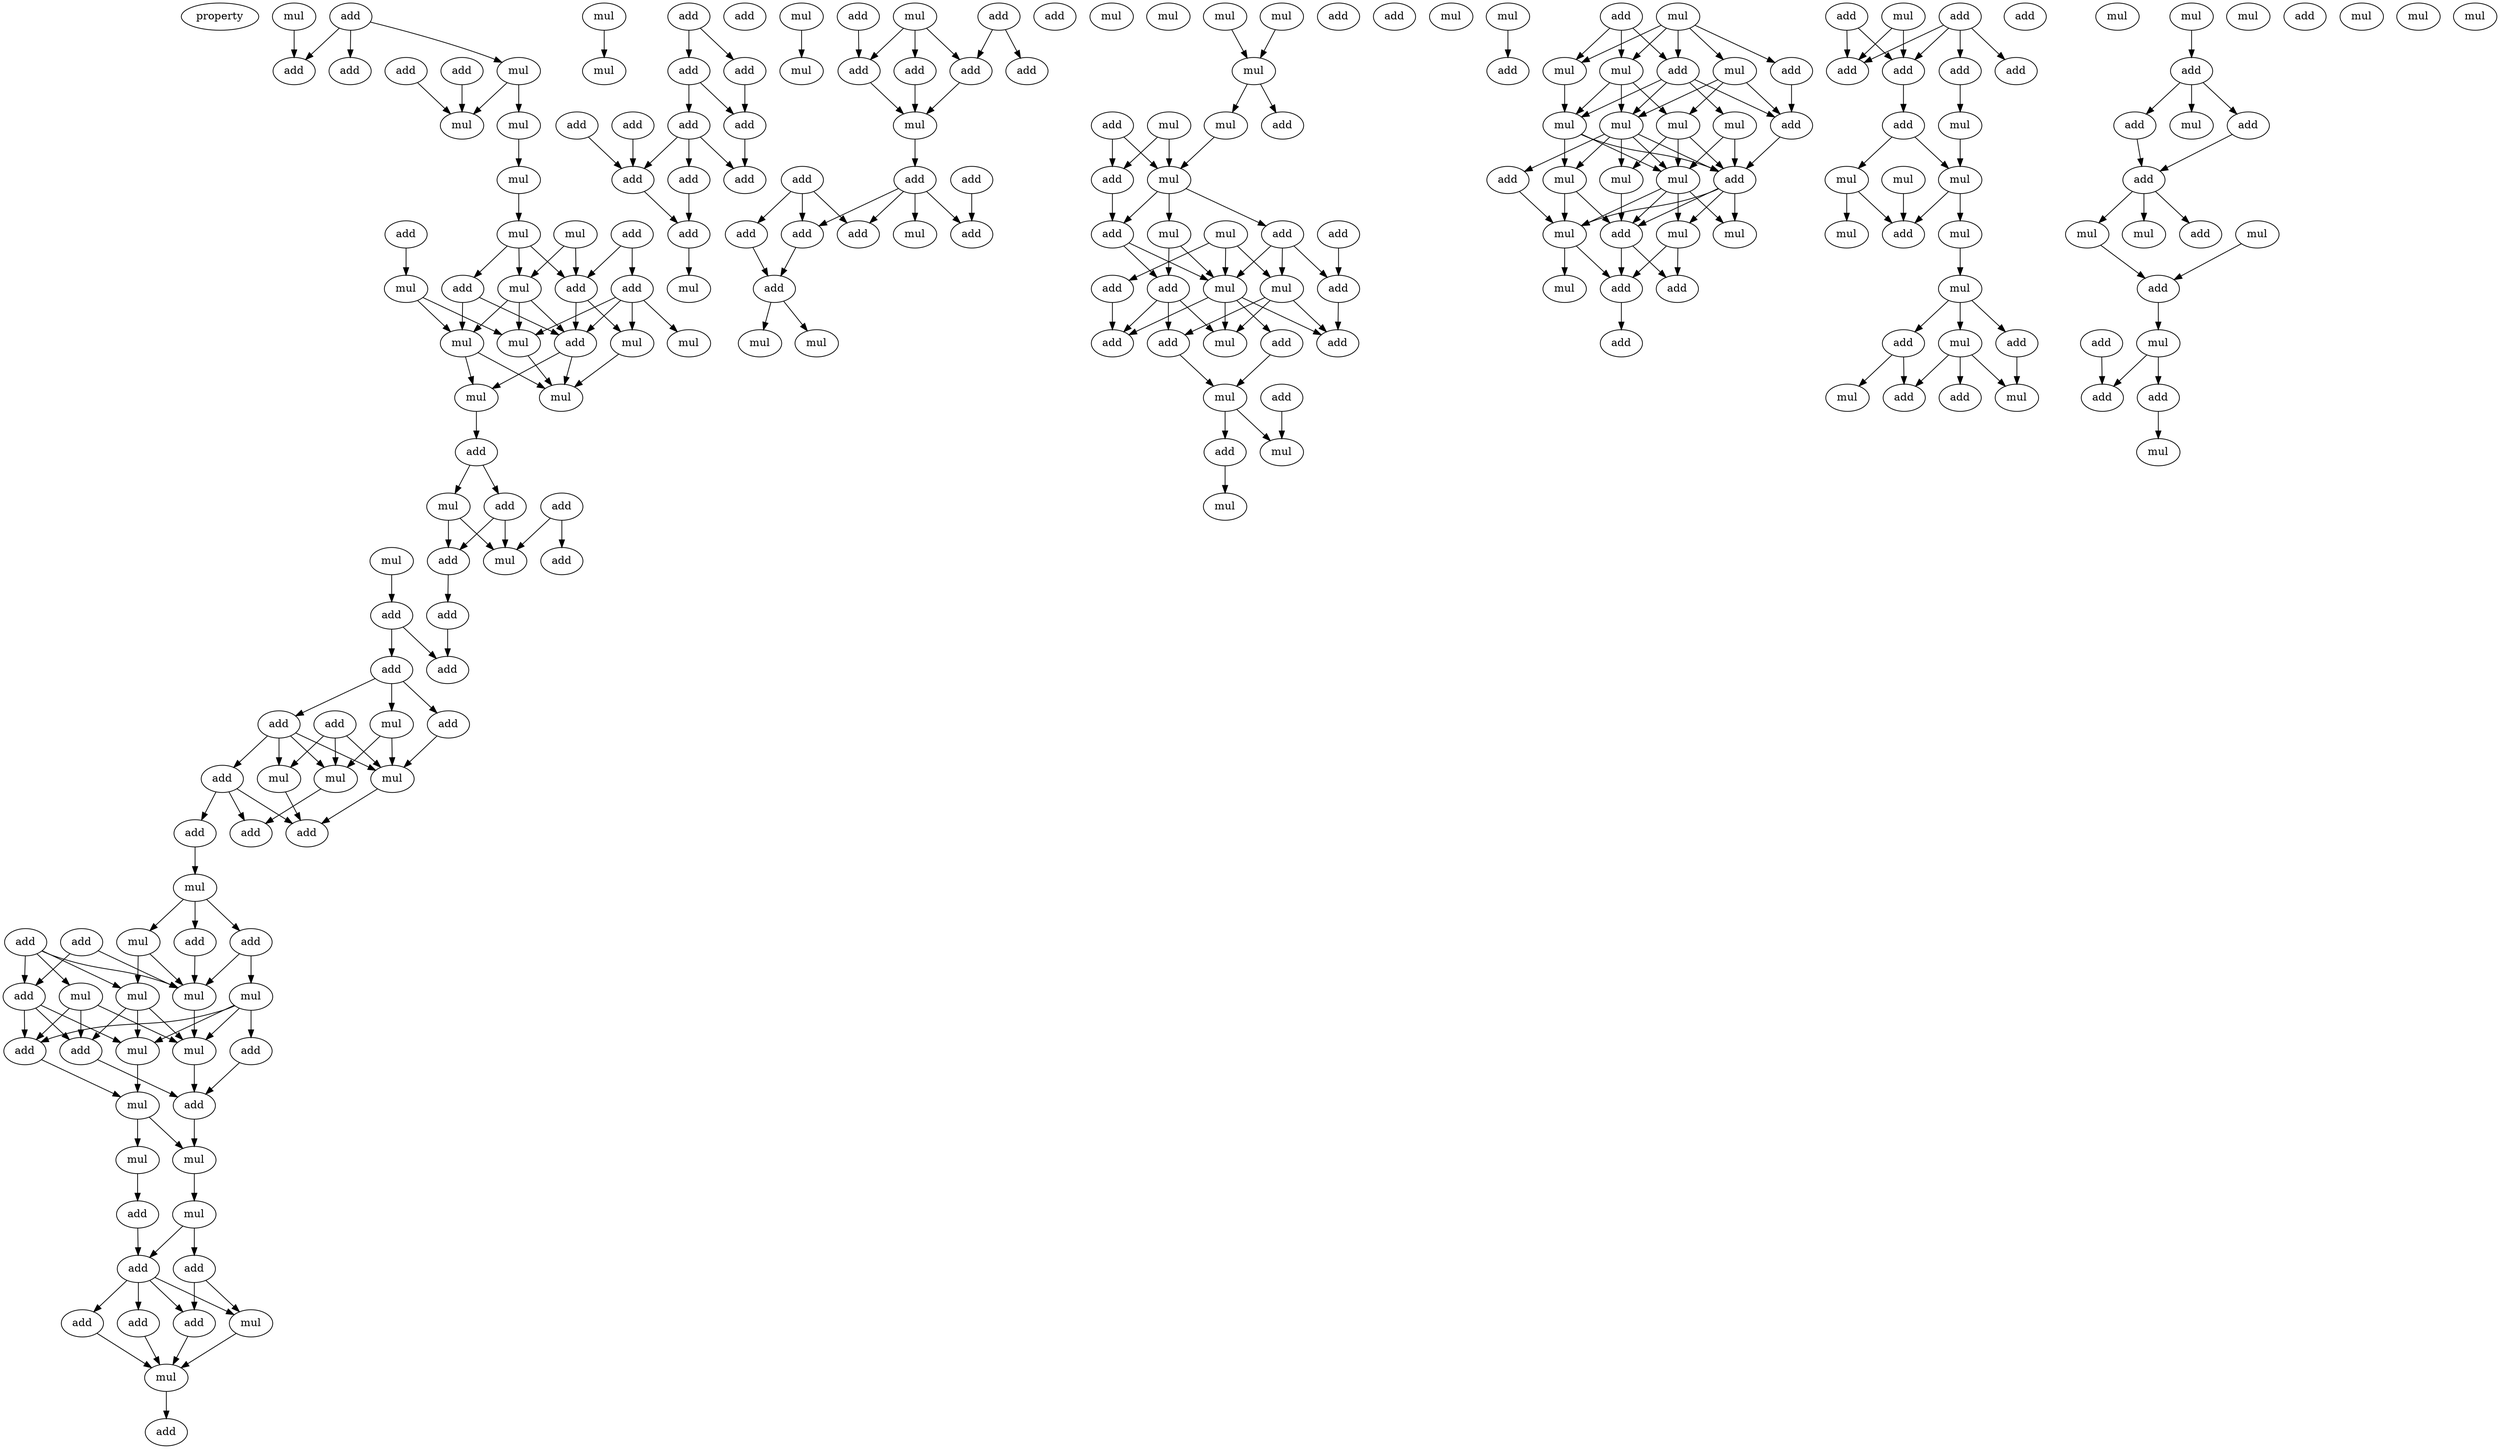 digraph {
    node [fontcolor=black]
    property [mul=2,lf=1.3]
    0 [ label = add ];
    1 [ label = mul ];
    2 [ label = add ];
    3 [ label = add ];
    4 [ label = add ];
    5 [ label = mul ];
    6 [ label = add ];
    7 [ label = mul ];
    8 [ label = mul ];
    9 [ label = mul ];
    10 [ label = mul ];
    11 [ label = add ];
    12 [ label = mul ];
    13 [ label = add ];
    14 [ label = add ];
    15 [ label = add ];
    16 [ label = add ];
    17 [ label = mul ];
    18 [ label = mul ];
    19 [ label = mul ];
    20 [ label = add ];
    21 [ label = mul ];
    22 [ label = mul ];
    23 [ label = mul ];
    24 [ label = mul ];
    25 [ label = mul ];
    26 [ label = add ];
    27 [ label = mul ];
    28 [ label = add ];
    29 [ label = add ];
    30 [ label = add ];
    31 [ label = add ];
    32 [ label = mul ];
    33 [ label = mul ];
    34 [ label = add ];
    35 [ label = add ];
    36 [ label = add ];
    37 [ label = add ];
    38 [ label = mul ];
    39 [ label = add ];
    40 [ label = add ];
    41 [ label = add ];
    42 [ label = add ];
    43 [ label = mul ];
    44 [ label = mul ];
    45 [ label = mul ];
    46 [ label = add ];
    47 [ label = add ];
    48 [ label = add ];
    49 [ label = mul ];
    50 [ label = add ];
    51 [ label = mul ];
    52 [ label = add ];
    53 [ label = add ];
    54 [ label = add ];
    55 [ label = mul ];
    56 [ label = mul ];
    57 [ label = add ];
    58 [ label = mul ];
    59 [ label = mul ];
    60 [ label = mul ];
    61 [ label = add ];
    62 [ label = add ];
    63 [ label = mul ];
    64 [ label = add ];
    65 [ label = add ];
    66 [ label = mul ];
    67 [ label = mul ];
    68 [ label = mul ];
    69 [ label = add ];
    70 [ label = mul ];
    71 [ label = add ];
    72 [ label = add ];
    73 [ label = add ];
    74 [ label = add ];
    75 [ label = add ];
    76 [ label = mul ];
    77 [ label = mul ];
    78 [ label = mul ];
    79 [ label = mul ];
    80 [ label = add ];
    81 [ label = add ];
    82 [ label = add ];
    83 [ label = add ];
    84 [ label = add ];
    85 [ label = add ];
    86 [ label = add ];
    87 [ label = add ];
    88 [ label = add ];
    89 [ label = add ];
    90 [ label = add ];
    91 [ label = add ];
    92 [ label = add ];
    93 [ label = mul ];
    94 [ label = mul ];
    95 [ label = mul ];
    96 [ label = add ];
    97 [ label = add ];
    98 [ label = mul ];
    99 [ label = add ];
    100 [ label = add ];
    101 [ label = add ];
    102 [ label = add ];
    103 [ label = mul ];
    104 [ label = add ];
    105 [ label = add ];
    106 [ label = add ];
    107 [ label = add ];
    108 [ label = add ];
    109 [ label = mul ];
    110 [ label = add ];
    111 [ label = add ];
    112 [ label = add ];
    113 [ label = mul ];
    114 [ label = add ];
    115 [ label = mul ];
    116 [ label = mul ];
    117 [ label = mul ];
    118 [ label = mul ];
    119 [ label = add ];
    120 [ label = mul ];
    121 [ label = add ];
    122 [ label = mul ];
    123 [ label = mul ];
    124 [ label = mul ];
    125 [ label = add ];
    126 [ label = add ];
    127 [ label = add ];
    128 [ label = mul ];
    129 [ label = add ];
    130 [ label = add ];
    131 [ label = add ];
    132 [ label = mul ];
    133 [ label = mul ];
    134 [ label = add ];
    135 [ label = add ];
    136 [ label = add ];
    137 [ label = mul ];
    138 [ label = mul ];
    139 [ label = add ];
    140 [ label = add ];
    141 [ label = add ];
    142 [ label = mul ];
    143 [ label = add ];
    144 [ label = mul ];
    145 [ label = add ];
    146 [ label = add ];
    147 [ label = mul ];
    148 [ label = mul ];
    149 [ label = mul ];
    150 [ label = mul ];
    151 [ label = add ];
    152 [ label = mul ];
    153 [ label = add ];
    154 [ label = mul ];
    155 [ label = mul ];
    156 [ label = mul ];
    157 [ label = add ];
    158 [ label = add ];
    159 [ label = mul ];
    160 [ label = mul ];
    161 [ label = add ];
    162 [ label = mul ];
    163 [ label = mul ];
    164 [ label = add ];
    165 [ label = mul ];
    166 [ label = mul ];
    167 [ label = mul ];
    168 [ label = add ];
    169 [ label = mul ];
    170 [ label = mul ];
    171 [ label = add ];
    172 [ label = mul ];
    173 [ label = add ];
    174 [ label = add ];
    175 [ label = mul ];
    176 [ label = add ];
    177 [ label = mul ];
    178 [ label = add ];
    179 [ label = add ];
    180 [ label = add ];
    181 [ label = add ];
    182 [ label = add ];
    183 [ label = add ];
    184 [ label = mul ];
    185 [ label = add ];
    186 [ label = mul ];
    187 [ label = mul ];
    188 [ label = mul ];
    189 [ label = add ];
    190 [ label = mul ];
    191 [ label = mul ];
    192 [ label = mul ];
    193 [ label = add ];
    194 [ label = mul ];
    195 [ label = add ];
    196 [ label = mul ];
    197 [ label = mul ];
    198 [ label = add ];
    199 [ label = add ];
    200 [ label = add ];
    201 [ label = mul ];
    202 [ label = mul ];
    203 [ label = mul ];
    204 [ label = add ];
    205 [ label = add ];
    206 [ label = mul ];
    207 [ label = add ];
    208 [ label = mul ];
    209 [ label = add ];
    210 [ label = add ];
    211 [ label = mul ];
    212 [ label = mul ];
    213 [ label = mul ];
    214 [ label = add ];
    215 [ label = add ];
    216 [ label = mul ];
    217 [ label = mul ];
    218 [ label = add ];
    219 [ label = add ];
    220 [ label = add ];
    221 [ label = mul ];
    222 [ label = mul ];
    0 -> 2 [ name = 0 ];
    0 -> 4 [ name = 1 ];
    0 -> 5 [ name = 2 ];
    1 -> 2 [ name = 3 ];
    3 -> 7 [ name = 4 ];
    5 -> 7 [ name = 5 ];
    5 -> 8 [ name = 6 ];
    6 -> 7 [ name = 7 ];
    8 -> 9 [ name = 8 ];
    9 -> 12 [ name = 9 ];
    10 -> 16 [ name = 10 ];
    10 -> 18 [ name = 11 ];
    11 -> 17 [ name = 12 ];
    12 -> 15 [ name = 13 ];
    12 -> 16 [ name = 14 ];
    12 -> 18 [ name = 15 ];
    13 -> 14 [ name = 16 ];
    13 -> 16 [ name = 17 ];
    14 -> 20 [ name = 18 ];
    14 -> 21 [ name = 19 ];
    14 -> 22 [ name = 20 ];
    14 -> 23 [ name = 21 ];
    15 -> 19 [ name = 22 ];
    15 -> 20 [ name = 23 ];
    16 -> 20 [ name = 24 ];
    16 -> 22 [ name = 25 ];
    17 -> 19 [ name = 26 ];
    17 -> 23 [ name = 27 ];
    18 -> 19 [ name = 28 ];
    18 -> 20 [ name = 29 ];
    18 -> 23 [ name = 30 ];
    19 -> 24 [ name = 31 ];
    19 -> 25 [ name = 32 ];
    20 -> 24 [ name = 33 ];
    20 -> 25 [ name = 34 ];
    22 -> 25 [ name = 35 ];
    23 -> 25 [ name = 36 ];
    24 -> 26 [ name = 37 ];
    26 -> 27 [ name = 38 ];
    26 -> 29 [ name = 39 ];
    27 -> 30 [ name = 40 ];
    27 -> 32 [ name = 41 ];
    28 -> 31 [ name = 42 ];
    28 -> 32 [ name = 43 ];
    29 -> 30 [ name = 44 ];
    29 -> 32 [ name = 45 ];
    30 -> 35 [ name = 46 ];
    33 -> 34 [ name = 47 ];
    34 -> 36 [ name = 48 ];
    34 -> 37 [ name = 49 ];
    35 -> 37 [ name = 50 ];
    36 -> 38 [ name = 51 ];
    36 -> 39 [ name = 52 ];
    36 -> 40 [ name = 53 ];
    38 -> 44 [ name = 54 ];
    38 -> 45 [ name = 55 ];
    39 -> 44 [ name = 56 ];
    40 -> 42 [ name = 57 ];
    40 -> 43 [ name = 58 ];
    40 -> 44 [ name = 59 ];
    40 -> 45 [ name = 60 ];
    41 -> 43 [ name = 61 ];
    41 -> 44 [ name = 62 ];
    41 -> 45 [ name = 63 ];
    42 -> 46 [ name = 64 ];
    42 -> 47 [ name = 65 ];
    42 -> 48 [ name = 66 ];
    43 -> 47 [ name = 67 ];
    44 -> 47 [ name = 68 ];
    45 -> 46 [ name = 69 ];
    48 -> 49 [ name = 70 ];
    49 -> 51 [ name = 71 ];
    49 -> 52 [ name = 72 ];
    49 -> 53 [ name = 73 ];
    50 -> 55 [ name = 74 ];
    50 -> 57 [ name = 75 ];
    50 -> 58 [ name = 76 ];
    50 -> 59 [ name = 77 ];
    51 -> 58 [ name = 78 ];
    51 -> 59 [ name = 79 ];
    52 -> 58 [ name = 80 ];
    53 -> 56 [ name = 81 ];
    53 -> 58 [ name = 82 ];
    54 -> 57 [ name = 83 ];
    54 -> 58 [ name = 84 ];
    55 -> 60 [ name = 85 ];
    55 -> 61 [ name = 86 ];
    55 -> 64 [ name = 87 ];
    56 -> 60 [ name = 88 ];
    56 -> 62 [ name = 89 ];
    56 -> 63 [ name = 90 ];
    56 -> 64 [ name = 91 ];
    57 -> 61 [ name = 92 ];
    57 -> 63 [ name = 93 ];
    57 -> 64 [ name = 94 ];
    58 -> 60 [ name = 95 ];
    59 -> 60 [ name = 96 ];
    59 -> 61 [ name = 97 ];
    59 -> 63 [ name = 98 ];
    60 -> 65 [ name = 99 ];
    61 -> 65 [ name = 100 ];
    62 -> 65 [ name = 101 ];
    63 -> 66 [ name = 102 ];
    64 -> 66 [ name = 103 ];
    65 -> 68 [ name = 104 ];
    66 -> 67 [ name = 105 ];
    66 -> 68 [ name = 106 ];
    67 -> 69 [ name = 107 ];
    68 -> 70 [ name = 108 ];
    69 -> 72 [ name = 109 ];
    70 -> 71 [ name = 110 ];
    70 -> 72 [ name = 111 ];
    71 -> 74 [ name = 112 ];
    71 -> 77 [ name = 113 ];
    72 -> 73 [ name = 114 ];
    72 -> 74 [ name = 115 ];
    72 -> 75 [ name = 116 ];
    72 -> 77 [ name = 117 ];
    73 -> 78 [ name = 118 ];
    74 -> 78 [ name = 119 ];
    75 -> 78 [ name = 120 ];
    76 -> 79 [ name = 121 ];
    77 -> 78 [ name = 122 ];
    78 -> 80 [ name = 123 ];
    81 -> 82 [ name = 124 ];
    81 -> 83 [ name = 125 ];
    82 -> 86 [ name = 126 ];
    82 -> 87 [ name = 127 ];
    83 -> 87 [ name = 128 ];
    84 -> 89 [ name = 129 ];
    85 -> 89 [ name = 130 ];
    86 -> 88 [ name = 131 ];
    86 -> 89 [ name = 132 ];
    86 -> 90 [ name = 133 ];
    87 -> 90 [ name = 134 ];
    88 -> 92 [ name = 135 ];
    89 -> 92 [ name = 136 ];
    92 -> 93 [ name = 137 ];
    94 -> 98 [ name = 138 ];
    95 -> 99 [ name = 139 ];
    95 -> 100 [ name = 140 ];
    95 -> 102 [ name = 141 ];
    96 -> 101 [ name = 142 ];
    96 -> 102 [ name = 143 ];
    97 -> 99 [ name = 144 ];
    99 -> 103 [ name = 145 ];
    100 -> 103 [ name = 146 ];
    102 -> 103 [ name = 147 ];
    103 -> 105 [ name = 148 ];
    104 -> 108 [ name = 149 ];
    105 -> 107 [ name = 150 ];
    105 -> 108 [ name = 151 ];
    105 -> 109 [ name = 152 ];
    105 -> 111 [ name = 153 ];
    106 -> 107 [ name = 154 ];
    106 -> 110 [ name = 155 ];
    106 -> 111 [ name = 156 ];
    107 -> 112 [ name = 157 ];
    110 -> 112 [ name = 158 ];
    112 -> 113 [ name = 159 ];
    112 -> 115 [ name = 160 ];
    118 -> 122 [ name = 161 ];
    120 -> 122 [ name = 162 ];
    122 -> 124 [ name = 163 ];
    122 -> 126 [ name = 164 ];
    123 -> 127 [ name = 165 ];
    123 -> 128 [ name = 166 ];
    124 -> 128 [ name = 167 ];
    125 -> 127 [ name = 168 ];
    125 -> 128 [ name = 169 ];
    127 -> 131 [ name = 170 ];
    128 -> 130 [ name = 171 ];
    128 -> 131 [ name = 172 ];
    128 -> 132 [ name = 173 ];
    129 -> 134 [ name = 174 ];
    130 -> 134 [ name = 175 ];
    130 -> 137 [ name = 176 ];
    130 -> 138 [ name = 177 ];
    131 -> 135 [ name = 178 ];
    131 -> 138 [ name = 179 ];
    132 -> 135 [ name = 180 ];
    132 -> 138 [ name = 181 ];
    133 -> 136 [ name = 182 ];
    133 -> 137 [ name = 183 ];
    133 -> 138 [ name = 184 ];
    134 -> 141 [ name = 185 ];
    135 -> 139 [ name = 186 ];
    135 -> 142 [ name = 187 ];
    135 -> 143 [ name = 188 ];
    136 -> 139 [ name = 189 ];
    137 -> 141 [ name = 190 ];
    137 -> 142 [ name = 191 ];
    137 -> 143 [ name = 192 ];
    138 -> 139 [ name = 193 ];
    138 -> 140 [ name = 194 ];
    138 -> 141 [ name = 195 ];
    138 -> 142 [ name = 196 ];
    140 -> 144 [ name = 197 ];
    143 -> 144 [ name = 198 ];
    144 -> 146 [ name = 199 ];
    144 -> 147 [ name = 200 ];
    145 -> 147 [ name = 201 ];
    146 -> 149 [ name = 202 ];
    150 -> 151 [ name = 203 ];
    152 -> 154 [ name = 204 ];
    152 -> 155 [ name = 205 ];
    152 -> 156 [ name = 206 ];
    152 -> 157 [ name = 207 ];
    152 -> 158 [ name = 208 ];
    153 -> 154 [ name = 209 ];
    153 -> 155 [ name = 210 ];
    153 -> 158 [ name = 211 ];
    154 -> 159 [ name = 212 ];
    154 -> 160 [ name = 213 ];
    154 -> 162 [ name = 214 ];
    155 -> 162 [ name = 215 ];
    156 -> 159 [ name = 216 ];
    156 -> 160 [ name = 217 ];
    156 -> 161 [ name = 218 ];
    157 -> 161 [ name = 219 ];
    158 -> 159 [ name = 220 ];
    158 -> 161 [ name = 221 ];
    158 -> 162 [ name = 222 ];
    158 -> 163 [ name = 223 ];
    159 -> 164 [ name = 224 ];
    159 -> 165 [ name = 225 ];
    159 -> 166 [ name = 226 ];
    159 -> 167 [ name = 227 ];
    159 -> 168 [ name = 228 ];
    160 -> 164 [ name = 229 ];
    160 -> 166 [ name = 230 ];
    160 -> 167 [ name = 231 ];
    161 -> 164 [ name = 232 ];
    162 -> 164 [ name = 233 ];
    162 -> 165 [ name = 234 ];
    162 -> 167 [ name = 235 ];
    163 -> 164 [ name = 236 ];
    163 -> 167 [ name = 237 ];
    164 -> 169 [ name = 238 ];
    164 -> 170 [ name = 239 ];
    164 -> 171 [ name = 240 ];
    164 -> 172 [ name = 241 ];
    165 -> 169 [ name = 242 ];
    165 -> 171 [ name = 243 ];
    166 -> 171 [ name = 244 ];
    167 -> 169 [ name = 245 ];
    167 -> 170 [ name = 246 ];
    167 -> 171 [ name = 247 ];
    167 -> 172 [ name = 248 ];
    168 -> 169 [ name = 249 ];
    169 -> 173 [ name = 250 ];
    169 -> 175 [ name = 251 ];
    171 -> 173 [ name = 252 ];
    171 -> 174 [ name = 253 ];
    172 -> 173 [ name = 254 ];
    172 -> 174 [ name = 255 ];
    173 -> 176 [ name = 256 ];
    177 -> 180 [ name = 257 ];
    177 -> 182 [ name = 258 ];
    178 -> 180 [ name = 259 ];
    178 -> 182 [ name = 260 ];
    179 -> 180 [ name = 261 ];
    179 -> 181 [ name = 262 ];
    179 -> 182 [ name = 263 ];
    179 -> 183 [ name = 264 ];
    181 -> 184 [ name = 265 ];
    182 -> 185 [ name = 266 ];
    184 -> 186 [ name = 267 ];
    185 -> 186 [ name = 268 ];
    185 -> 188 [ name = 269 ];
    186 -> 189 [ name = 270 ];
    186 -> 190 [ name = 271 ];
    187 -> 189 [ name = 272 ];
    188 -> 189 [ name = 273 ];
    188 -> 191 [ name = 274 ];
    190 -> 192 [ name = 275 ];
    192 -> 193 [ name = 276 ];
    192 -> 194 [ name = 277 ];
    192 -> 195 [ name = 278 ];
    193 -> 196 [ name = 279 ];
    193 -> 198 [ name = 280 ];
    194 -> 197 [ name = 281 ];
    194 -> 198 [ name = 282 ];
    194 -> 199 [ name = 283 ];
    195 -> 197 [ name = 284 ];
    202 -> 204 [ name = 285 ];
    204 -> 205 [ name = 286 ];
    204 -> 206 [ name = 287 ];
    204 -> 209 [ name = 288 ];
    205 -> 210 [ name = 289 ];
    209 -> 210 [ name = 290 ];
    210 -> 212 [ name = 291 ];
    210 -> 213 [ name = 292 ];
    210 -> 214 [ name = 293 ];
    211 -> 215 [ name = 294 ];
    212 -> 215 [ name = 295 ];
    215 -> 216 [ name = 296 ];
    216 -> 219 [ name = 297 ];
    216 -> 220 [ name = 298 ];
    218 -> 219 [ name = 299 ];
    220 -> 222 [ name = 300 ];
}
